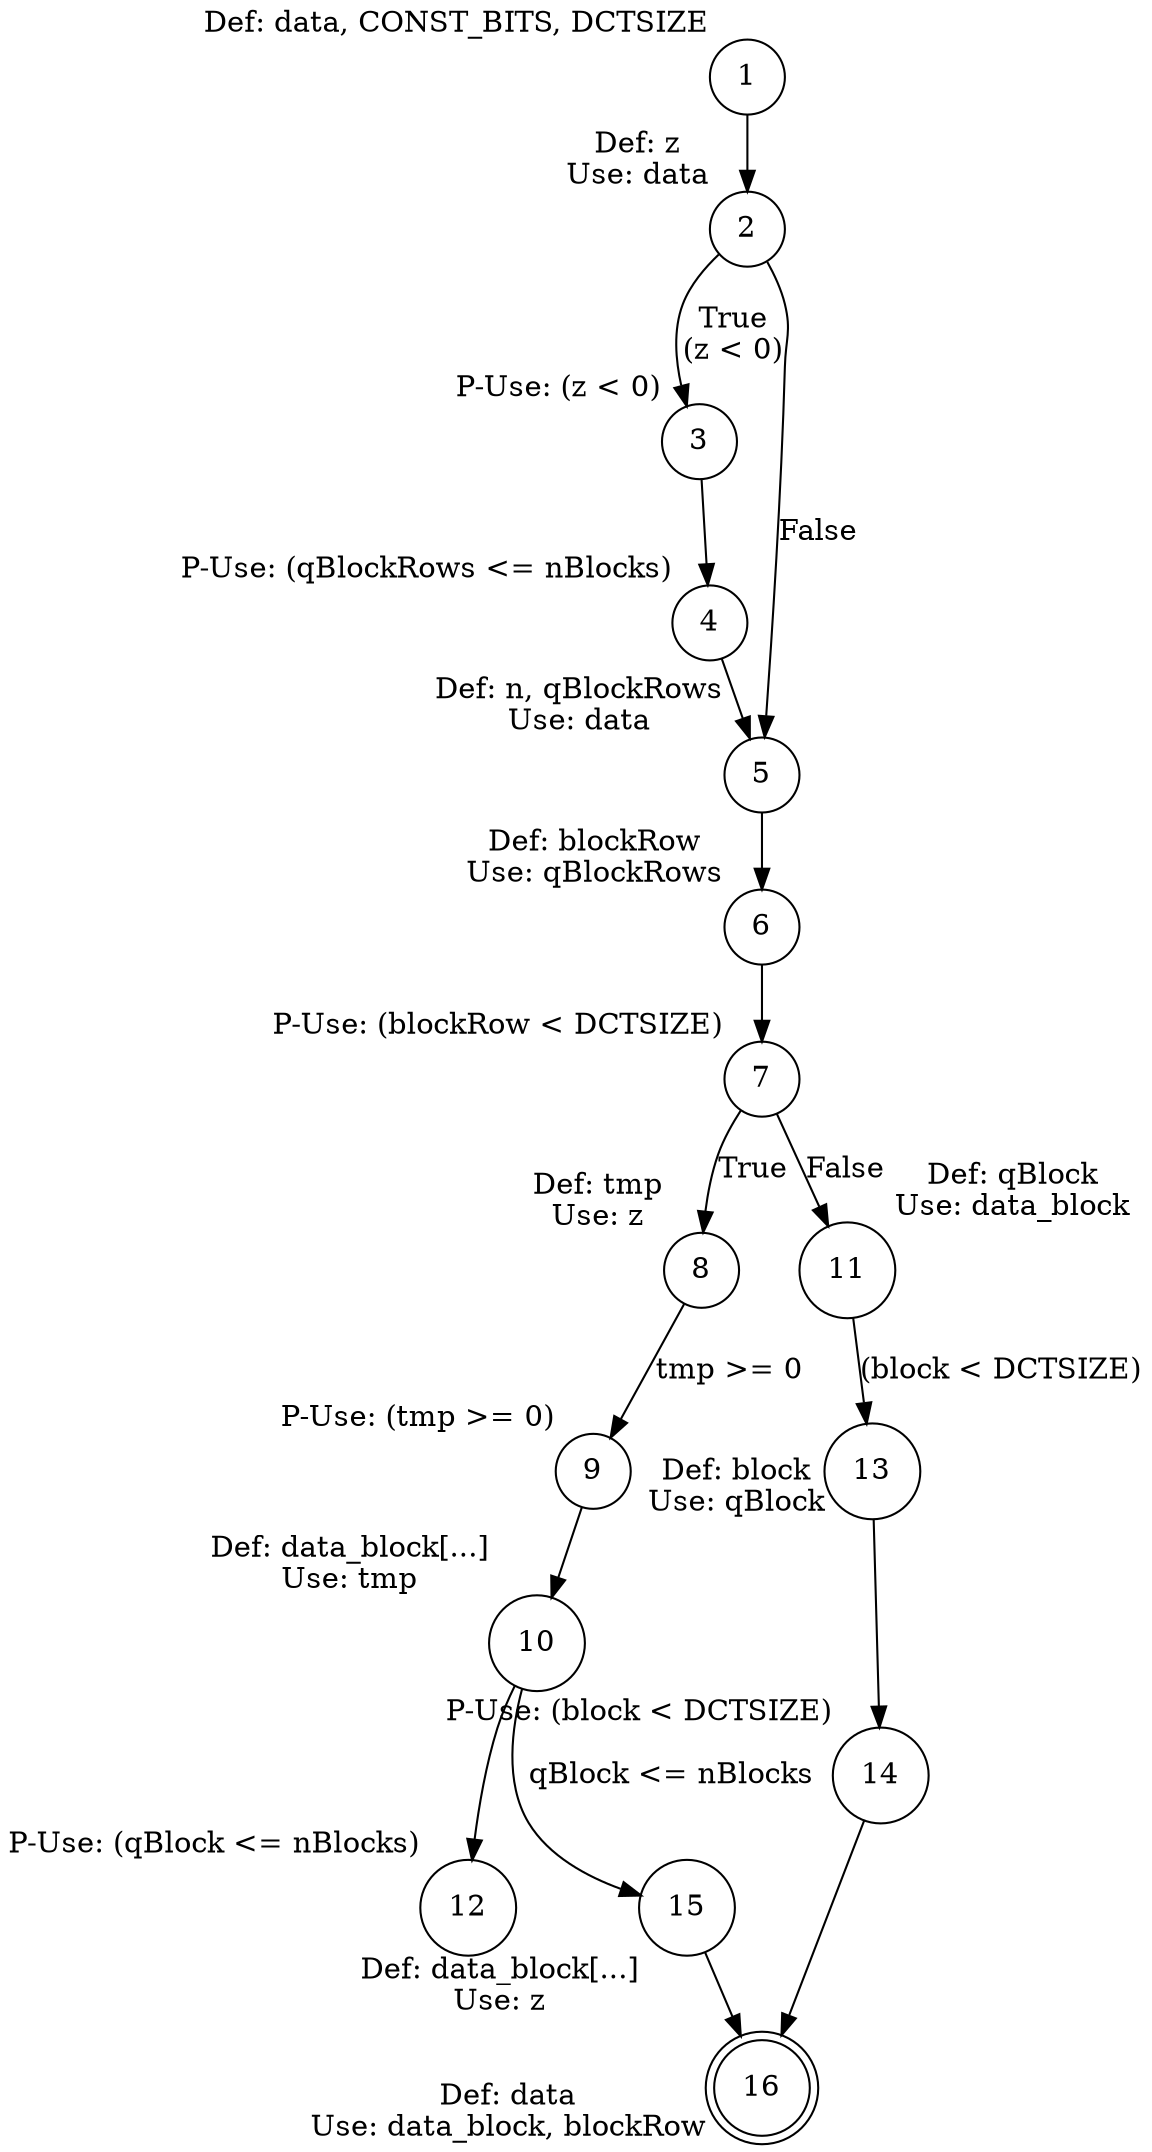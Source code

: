 digraph jpeg_fdct_islow {
    rankdir=TB;
    node [shape=circle];
    
    1 [label="1", xlabel="Def: data, CONST_BITS, DCTSIZE"];
    2 [label="2", xlabel="Def: z\nUse: data"];
    3 [label="3", xlabel="P-Use: (z < 0)"];
    4 [label="4", xlabel="P-Use: (qBlockRows <= nBlocks)"];
    5 [label="5", xlabel="Def: n, qBlockRows\nUse: data"];
    6 [label="6", xlabel="Def: blockRow\nUse: qBlockRows"];
    7 [label="7", xlabel="P-Use: (blockRow < DCTSIZE)"];
    8 [label="8", xlabel="Def: tmp\nUse: z"];
    9 [label="9", xlabel="P-Use: (tmp >= 0)"];
    10 [label="10", xlabel="Def: data_block[...]\nUse: tmp"];
    11 [label="11", xlabel="Def: qBlock\nUse: data_block"];
    12 [label="12", xlabel="P-Use: (qBlock <= nBlocks)"];
    13 [label="13", xlabel="Def: block\nUse: qBlock"];
    14 [label="14", xlabel="P-Use: (block < DCTSIZE)"];
    15 [label="15", xlabel="Def: data_block[...]\nUse: z"];
    16 [label="16", xlabel="Def: data\nUse: data_block, blockRow"];
    
    1 -> 2;
    2 -> 3 [label="True\n(z < 0)"];
    2 -> 5 [label="False"];
    3 -> 4;
    4 -> 5;
    5 -> 6;
    6 -> 7;
    7 -> 8 [label="True"];
    7 -> 11 [label="False"];
    8 -> 9 [label="tmp >= 0"];
    9 -> 10;
    10 -> 12;
    10 -> 15 [label="qBlock <= nBlocks"];
    11 -> 13 [label="(block < DCTSIZE)"];
    13 -> 14;
    14 -> 16;
    15 -> 16;
    
    16 [shape=doublecircle];
}